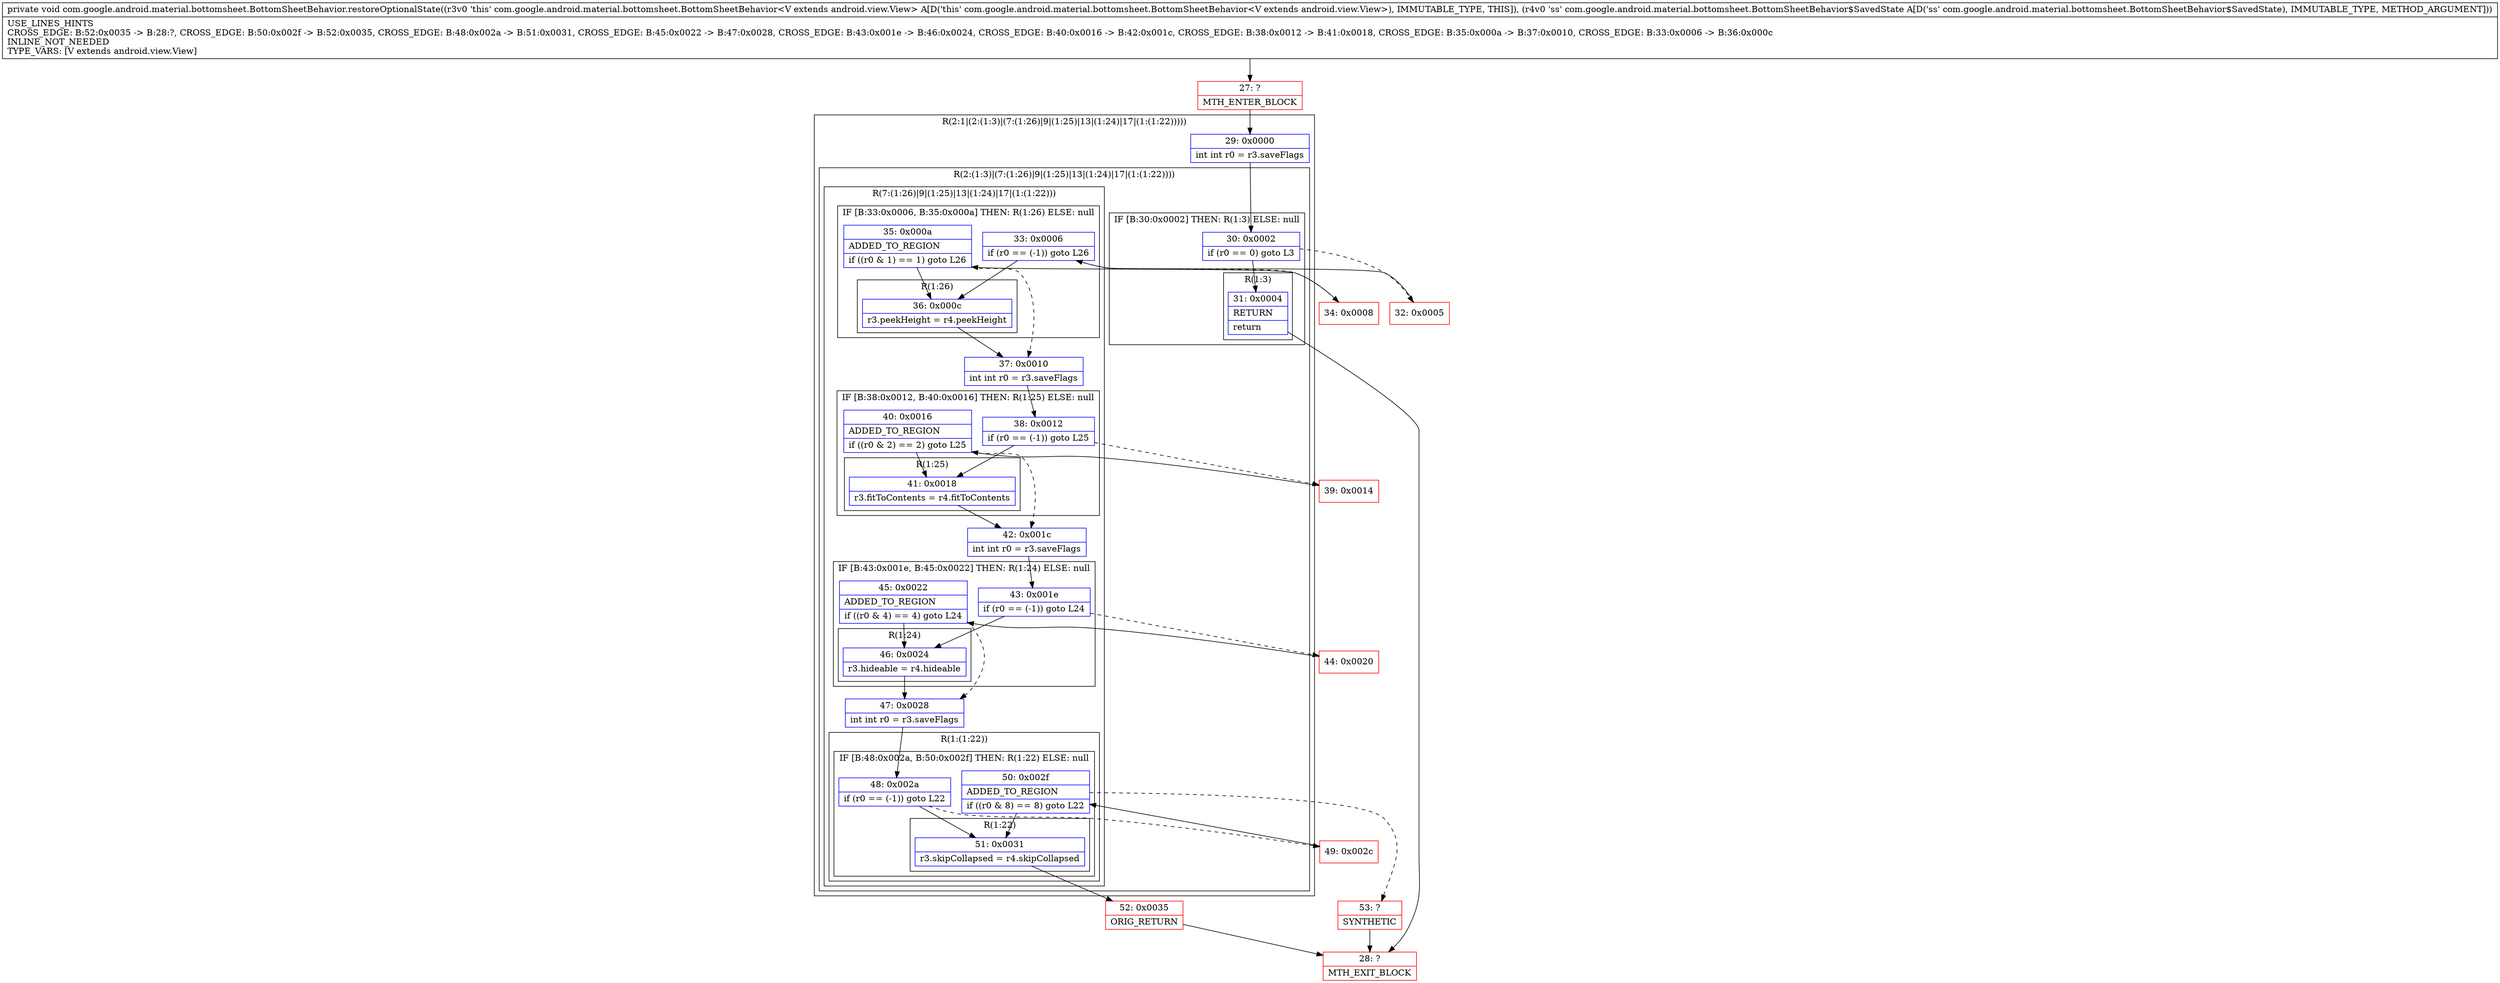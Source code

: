digraph "CFG forcom.google.android.material.bottomsheet.BottomSheetBehavior.restoreOptionalState(Lcom\/google\/android\/material\/bottomsheet\/BottomSheetBehavior$SavedState;)V" {
subgraph cluster_Region_363326595 {
label = "R(2:1|(2:(1:3)|(7:(1:26)|9|(1:25)|13|(1:24)|17|(1:(1:22)))))";
node [shape=record,color=blue];
Node_29 [shape=record,label="{29\:\ 0x0000|int int r0 = r3.saveFlags\l}"];
subgraph cluster_Region_835446309 {
label = "R(2:(1:3)|(7:(1:26)|9|(1:25)|13|(1:24)|17|(1:(1:22))))";
node [shape=record,color=blue];
subgraph cluster_IfRegion_832824317 {
label = "IF [B:30:0x0002] THEN: R(1:3) ELSE: null";
node [shape=record,color=blue];
Node_30 [shape=record,label="{30\:\ 0x0002|if (r0 == 0) goto L3\l}"];
subgraph cluster_Region_2017192047 {
label = "R(1:3)";
node [shape=record,color=blue];
Node_31 [shape=record,label="{31\:\ 0x0004|RETURN\l|return\l}"];
}
}
subgraph cluster_Region_1729229889 {
label = "R(7:(1:26)|9|(1:25)|13|(1:24)|17|(1:(1:22)))";
node [shape=record,color=blue];
subgraph cluster_IfRegion_2078169188 {
label = "IF [B:33:0x0006, B:35:0x000a] THEN: R(1:26) ELSE: null";
node [shape=record,color=blue];
Node_33 [shape=record,label="{33\:\ 0x0006|if (r0 == (\-1)) goto L26\l}"];
Node_35 [shape=record,label="{35\:\ 0x000a|ADDED_TO_REGION\l|if ((r0 & 1) == 1) goto L26\l}"];
subgraph cluster_Region_1423620108 {
label = "R(1:26)";
node [shape=record,color=blue];
Node_36 [shape=record,label="{36\:\ 0x000c|r3.peekHeight = r4.peekHeight\l}"];
}
}
Node_37 [shape=record,label="{37\:\ 0x0010|int int r0 = r3.saveFlags\l}"];
subgraph cluster_IfRegion_1308155860 {
label = "IF [B:38:0x0012, B:40:0x0016] THEN: R(1:25) ELSE: null";
node [shape=record,color=blue];
Node_38 [shape=record,label="{38\:\ 0x0012|if (r0 == (\-1)) goto L25\l}"];
Node_40 [shape=record,label="{40\:\ 0x0016|ADDED_TO_REGION\l|if ((r0 & 2) == 2) goto L25\l}"];
subgraph cluster_Region_1044859257 {
label = "R(1:25)";
node [shape=record,color=blue];
Node_41 [shape=record,label="{41\:\ 0x0018|r3.fitToContents = r4.fitToContents\l}"];
}
}
Node_42 [shape=record,label="{42\:\ 0x001c|int int r0 = r3.saveFlags\l}"];
subgraph cluster_IfRegion_1676308893 {
label = "IF [B:43:0x001e, B:45:0x0022] THEN: R(1:24) ELSE: null";
node [shape=record,color=blue];
Node_43 [shape=record,label="{43\:\ 0x001e|if (r0 == (\-1)) goto L24\l}"];
Node_45 [shape=record,label="{45\:\ 0x0022|ADDED_TO_REGION\l|if ((r0 & 4) == 4) goto L24\l}"];
subgraph cluster_Region_1356036698 {
label = "R(1:24)";
node [shape=record,color=blue];
Node_46 [shape=record,label="{46\:\ 0x0024|r3.hideable = r4.hideable\l}"];
}
}
Node_47 [shape=record,label="{47\:\ 0x0028|int int r0 = r3.saveFlags\l}"];
subgraph cluster_Region_2005702847 {
label = "R(1:(1:22))";
node [shape=record,color=blue];
subgraph cluster_IfRegion_1795037436 {
label = "IF [B:48:0x002a, B:50:0x002f] THEN: R(1:22) ELSE: null";
node [shape=record,color=blue];
Node_48 [shape=record,label="{48\:\ 0x002a|if (r0 == (\-1)) goto L22\l}"];
Node_50 [shape=record,label="{50\:\ 0x002f|ADDED_TO_REGION\l|if ((r0 & 8) == 8) goto L22\l}"];
subgraph cluster_Region_1981240474 {
label = "R(1:22)";
node [shape=record,color=blue];
Node_51 [shape=record,label="{51\:\ 0x0031|r3.skipCollapsed = r4.skipCollapsed\l}"];
}
}
}
}
}
}
Node_27 [shape=record,color=red,label="{27\:\ ?|MTH_ENTER_BLOCK\l}"];
Node_28 [shape=record,color=red,label="{28\:\ ?|MTH_EXIT_BLOCK\l}"];
Node_32 [shape=record,color=red,label="{32\:\ 0x0005}"];
Node_34 [shape=record,color=red,label="{34\:\ 0x0008}"];
Node_39 [shape=record,color=red,label="{39\:\ 0x0014}"];
Node_44 [shape=record,color=red,label="{44\:\ 0x0020}"];
Node_49 [shape=record,color=red,label="{49\:\ 0x002c}"];
Node_53 [shape=record,color=red,label="{53\:\ ?|SYNTHETIC\l}"];
Node_52 [shape=record,color=red,label="{52\:\ 0x0035|ORIG_RETURN\l}"];
MethodNode[shape=record,label="{private void com.google.android.material.bottomsheet.BottomSheetBehavior.restoreOptionalState((r3v0 'this' com.google.android.material.bottomsheet.BottomSheetBehavior\<V extends android.view.View\> A[D('this' com.google.android.material.bottomsheet.BottomSheetBehavior\<V extends android.view.View\>), IMMUTABLE_TYPE, THIS]), (r4v0 'ss' com.google.android.material.bottomsheet.BottomSheetBehavior$SavedState A[D('ss' com.google.android.material.bottomsheet.BottomSheetBehavior$SavedState), IMMUTABLE_TYPE, METHOD_ARGUMENT]))  | USE_LINES_HINTS\lCROSS_EDGE: B:52:0x0035 \-\> B:28:?, CROSS_EDGE: B:50:0x002f \-\> B:52:0x0035, CROSS_EDGE: B:48:0x002a \-\> B:51:0x0031, CROSS_EDGE: B:45:0x0022 \-\> B:47:0x0028, CROSS_EDGE: B:43:0x001e \-\> B:46:0x0024, CROSS_EDGE: B:40:0x0016 \-\> B:42:0x001c, CROSS_EDGE: B:38:0x0012 \-\> B:41:0x0018, CROSS_EDGE: B:35:0x000a \-\> B:37:0x0010, CROSS_EDGE: B:33:0x0006 \-\> B:36:0x000c\lINLINE_NOT_NEEDED\lTYPE_VARS: [V extends android.view.View]\l}"];
MethodNode -> Node_27;Node_29 -> Node_30;
Node_30 -> Node_31;
Node_30 -> Node_32[style=dashed];
Node_31 -> Node_28;
Node_33 -> Node_34[style=dashed];
Node_33 -> Node_36;
Node_35 -> Node_36;
Node_35 -> Node_37[style=dashed];
Node_36 -> Node_37;
Node_37 -> Node_38;
Node_38 -> Node_39[style=dashed];
Node_38 -> Node_41;
Node_40 -> Node_41;
Node_40 -> Node_42[style=dashed];
Node_41 -> Node_42;
Node_42 -> Node_43;
Node_43 -> Node_44[style=dashed];
Node_43 -> Node_46;
Node_45 -> Node_46;
Node_45 -> Node_47[style=dashed];
Node_46 -> Node_47;
Node_47 -> Node_48;
Node_48 -> Node_49[style=dashed];
Node_48 -> Node_51;
Node_50 -> Node_51;
Node_50 -> Node_53[style=dashed];
Node_51 -> Node_52;
Node_27 -> Node_29;
Node_32 -> Node_33;
Node_34 -> Node_35;
Node_39 -> Node_40;
Node_44 -> Node_45;
Node_49 -> Node_50;
Node_53 -> Node_28;
Node_52 -> Node_28;
}

